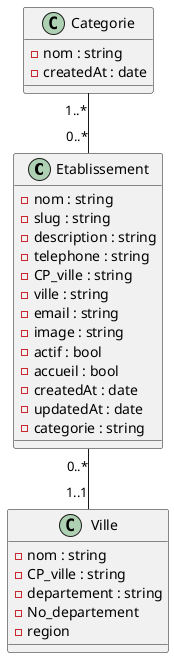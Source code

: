 @startuml

class Etablissement {
    - nom : string
    - slug : string
    - description : string
    - telephone : string
    - CP_ville : string
    - ville : string
    - email : string
    - image : string
    - actif : bool
    - accueil : bool
    - createdAt : date
    - updatedAt : date
    - categorie : string
}

class Ville {
    - nom : string
    - CP_ville : string
    - departement : string
    - No_departement
    - region
}

class Categorie {
    - nom : string
    - createdAt : date
}

Etablissement "0..*" -- "1..1" Ville
Categorie "1..*" -- "0..*" Etablissement


@enduml